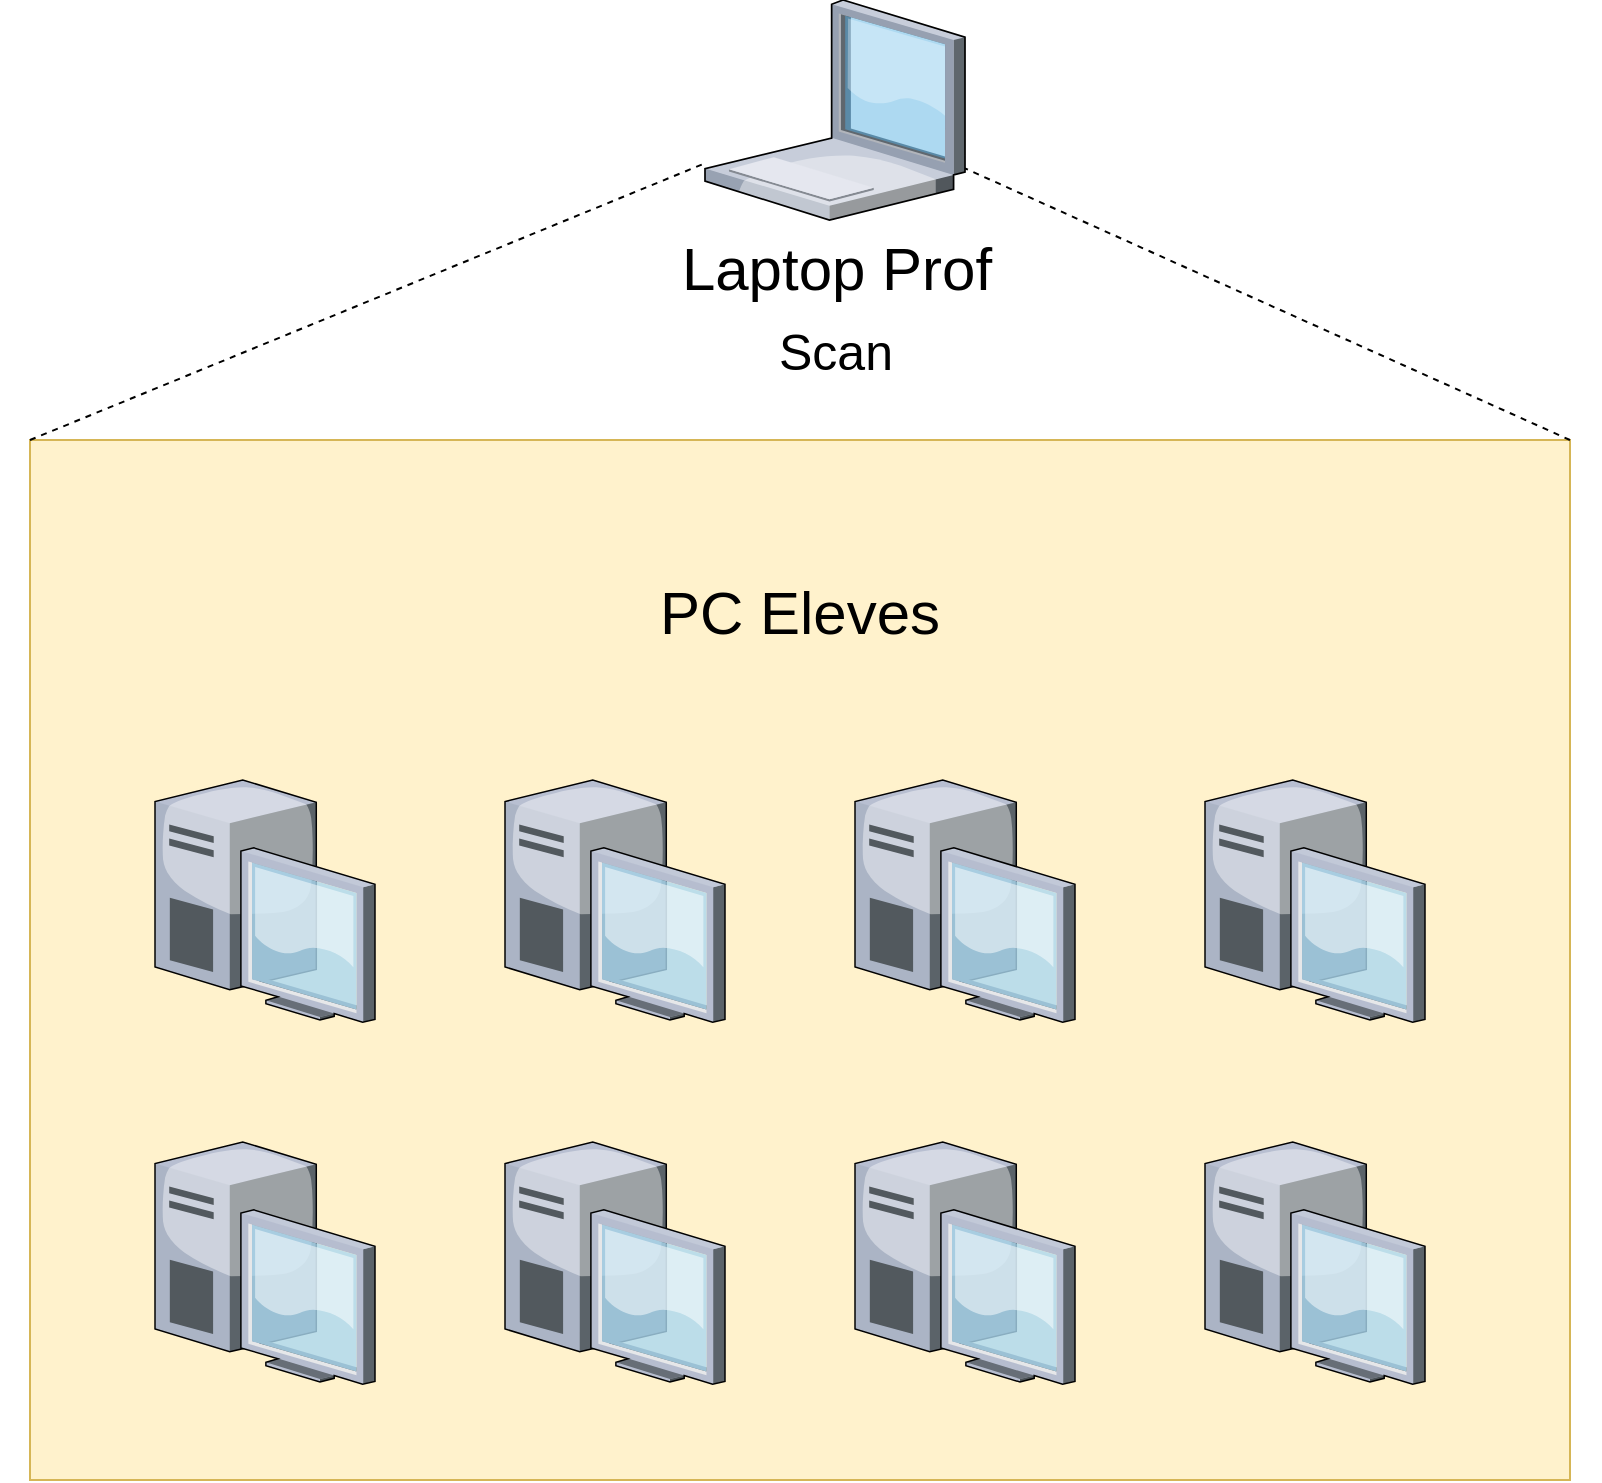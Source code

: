 <mxfile version="26.0.4">
  <diagram name="Page-1" id="e3a06f82-3646-2815-327d-82caf3d4e204">
    <mxGraphModel dx="1830" dy="1380" grid="1" gridSize="10" guides="1" tooltips="1" connect="1" arrows="1" fold="1" page="1" pageScale="1.5" pageWidth="1169" pageHeight="826" background="none" math="0" shadow="0">
      <root>
        <mxCell id="0" style=";html=1;" />
        <mxCell id="1" style=";html=1;" parent="0" />
        <mxCell id="mdpQiHGGuy0yRPsD_6b5-7" value="" style="rounded=0;whiteSpace=wrap;html=1;align=left;fillColor=#fff2cc;strokeColor=#d6b656;" vertex="1" parent="1">
          <mxGeometry x="15" y="240" width="770" height="520" as="geometry" />
        </mxCell>
        <mxCell id="mdpQiHGGuy0yRPsD_6b5-1" value="" style="verticalLabelPosition=bottom;sketch=0;aspect=fixed;html=1;verticalAlign=top;strokeColor=none;align=center;outlineConnect=0;shape=mxgraph.citrix.desktop;" vertex="1" parent="1">
          <mxGeometry x="77.5" y="410" width="110" height="121.12" as="geometry" />
        </mxCell>
        <mxCell id="mdpQiHGGuy0yRPsD_6b5-3" value="" style="verticalLabelPosition=bottom;sketch=0;aspect=fixed;html=1;verticalAlign=top;strokeColor=none;align=center;outlineConnect=0;shape=mxgraph.citrix.desktop;" vertex="1" parent="1">
          <mxGeometry x="252.5" y="410" width="110" height="121.12" as="geometry" />
        </mxCell>
        <mxCell id="mdpQiHGGuy0yRPsD_6b5-4" value="" style="verticalLabelPosition=bottom;sketch=0;aspect=fixed;html=1;verticalAlign=top;strokeColor=none;align=center;outlineConnect=0;shape=mxgraph.citrix.desktop;" vertex="1" parent="1">
          <mxGeometry x="427.5" y="410" width="110" height="121.12" as="geometry" />
        </mxCell>
        <mxCell id="mdpQiHGGuy0yRPsD_6b5-5" value="" style="verticalLabelPosition=bottom;sketch=0;aspect=fixed;html=1;verticalAlign=top;strokeColor=none;align=center;outlineConnect=0;shape=mxgraph.citrix.desktop;" vertex="1" parent="1">
          <mxGeometry x="602.5" y="410" width="110" height="121.12" as="geometry" />
        </mxCell>
        <mxCell id="mdpQiHGGuy0yRPsD_6b5-10" value="" style="verticalLabelPosition=bottom;sketch=0;aspect=fixed;html=1;verticalAlign=top;strokeColor=none;align=center;outlineConnect=0;shape=mxgraph.citrix.desktop;" vertex="1" parent="1">
          <mxGeometry x="77.5" y="591" width="110" height="121.12" as="geometry" />
        </mxCell>
        <mxCell id="mdpQiHGGuy0yRPsD_6b5-11" value="" style="verticalLabelPosition=bottom;sketch=0;aspect=fixed;html=1;verticalAlign=top;strokeColor=none;align=center;outlineConnect=0;shape=mxgraph.citrix.desktop;" vertex="1" parent="1">
          <mxGeometry x="252.5" y="591" width="110" height="121.12" as="geometry" />
        </mxCell>
        <mxCell id="mdpQiHGGuy0yRPsD_6b5-12" value="" style="verticalLabelPosition=bottom;sketch=0;aspect=fixed;html=1;verticalAlign=top;strokeColor=none;align=center;outlineConnect=0;shape=mxgraph.citrix.desktop;" vertex="1" parent="1">
          <mxGeometry x="427.5" y="591" width="110" height="121.12" as="geometry" />
        </mxCell>
        <mxCell id="mdpQiHGGuy0yRPsD_6b5-13" value="" style="verticalLabelPosition=bottom;sketch=0;aspect=fixed;html=1;verticalAlign=top;strokeColor=none;align=center;outlineConnect=0;shape=mxgraph.citrix.desktop;" vertex="1" parent="1">
          <mxGeometry x="602.5" y="591" width="110" height="121.12" as="geometry" />
        </mxCell>
        <mxCell id="mdpQiHGGuy0yRPsD_6b5-16" value="PC Eleves" style="text;html=1;align=center;verticalAlign=middle;whiteSpace=wrap;rounded=0;fontSize=30;" vertex="1" parent="1">
          <mxGeometry y="311" width="800" height="30" as="geometry" />
        </mxCell>
        <mxCell id="mdpQiHGGuy0yRPsD_6b5-17" value="" style="endArrow=none;dashed=1;html=1;rounded=0;exitX=0;exitY=0;exitDx=0;exitDy=0;" edge="1" parent="1" source="mdpQiHGGuy0yRPsD_6b5-7" target="mdpQiHGGuy0yRPsD_6b5-2">
          <mxGeometry width="50" height="50" relative="1" as="geometry">
            <mxPoint x="5" y="200" as="sourcePoint" />
            <mxPoint x="55" y="150" as="targetPoint" />
          </mxGeometry>
        </mxCell>
        <mxCell id="mdpQiHGGuy0yRPsD_6b5-18" value="" style="endArrow=none;dashed=1;html=1;rounded=0;exitX=1;exitY=0;exitDx=0;exitDy=0;" edge="1" parent="1" source="mdpQiHGGuy0yRPsD_6b5-7" target="mdpQiHGGuy0yRPsD_6b5-2">
          <mxGeometry width="50" height="50" relative="1" as="geometry">
            <mxPoint x="1155" y="200" as="sourcePoint" />
            <mxPoint x="1205" y="150" as="targetPoint" />
          </mxGeometry>
        </mxCell>
        <mxCell id="mdpQiHGGuy0yRPsD_6b5-2" value="&lt;span style=&quot;font-size: 30px;&quot;&gt;Laptop Prof&lt;/span&gt;" style="verticalLabelPosition=bottom;sketch=0;aspect=fixed;html=1;verticalAlign=top;strokeColor=none;align=center;outlineConnect=0;shape=mxgraph.citrix.laptop_1;" vertex="1" parent="1">
          <mxGeometry x="352.5" y="20" width="130" height="110" as="geometry" />
        </mxCell>
        <mxCell id="mdpQiHGGuy0yRPsD_6b5-19" value="Scan" style="text;html=1;align=center;verticalAlign=middle;whiteSpace=wrap;rounded=0;fontSize=25;" vertex="1" parent="1">
          <mxGeometry x="387.5" y="180" width="60" height="30" as="geometry" />
        </mxCell>
      </root>
    </mxGraphModel>
  </diagram>
</mxfile>
